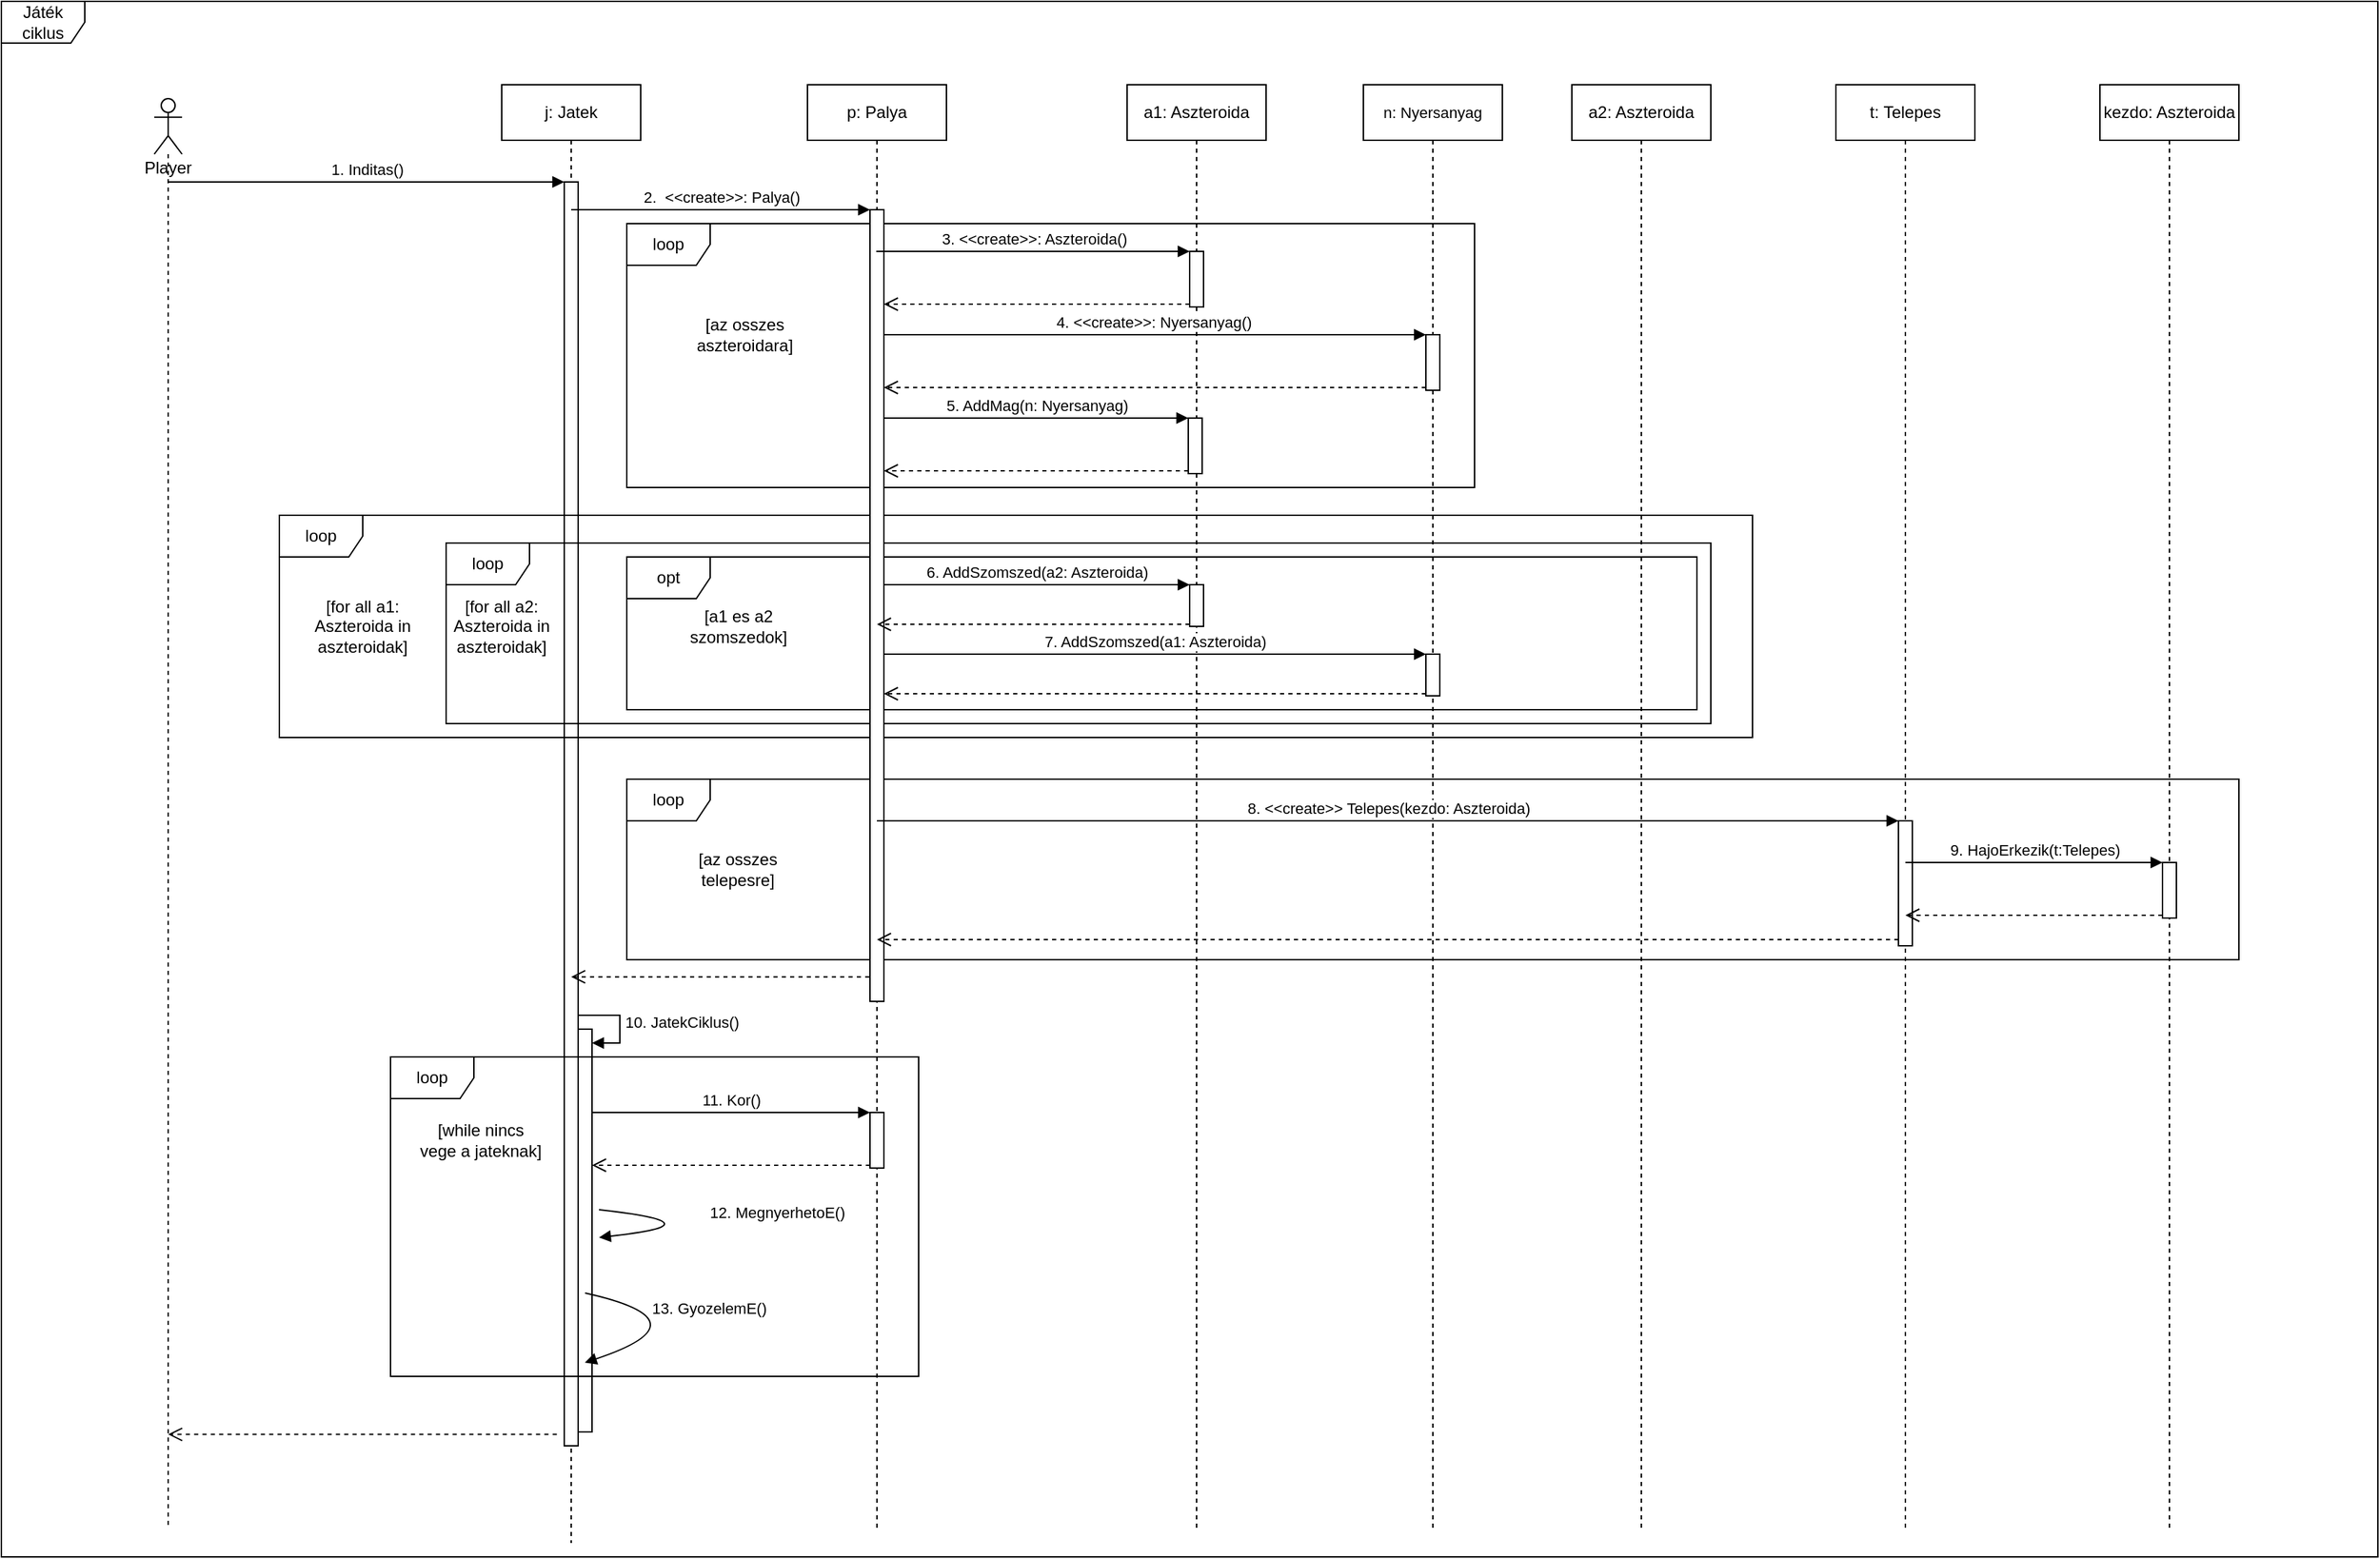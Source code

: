 <mxfile version="14.4.3" type="github">
  <diagram id="XYwKMM7jnjSHmwa1re68" name="Page-2">
    <mxGraphModel dx="2782" dy="2437" grid="1" gridSize="10" guides="1" tooltips="1" connect="1" arrows="1" fold="1" page="1" pageScale="1" pageWidth="827" pageHeight="1169" math="0" shadow="0">
      <root>
        <mxCell id="UW_OAQmKXaL1REWa_Gpy-0" />
        <mxCell id="UW_OAQmKXaL1REWa_Gpy-1" parent="UW_OAQmKXaL1REWa_Gpy-0" />
        <mxCell id="Fc7KeZ_pcNBLS6BU6MmA-0" value="Játék ciklus" style="shape=umlFrame;whiteSpace=wrap;html=1;" vertex="1" parent="UW_OAQmKXaL1REWa_Gpy-1">
          <mxGeometry x="-190" y="-20" width="1710" height="1120" as="geometry" />
        </mxCell>
        <mxCell id="tZIklSv6UKWIALs6BuAf-0" value="j: Jatek" style="shape=umlLifeline;perimeter=lifelinePerimeter;whiteSpace=wrap;html=1;container=1;collapsible=0;recursiveResize=0;outlineConnect=0;" parent="UW_OAQmKXaL1REWa_Gpy-1" vertex="1">
          <mxGeometry x="170" y="40" width="100" height="1050" as="geometry" />
        </mxCell>
        <mxCell id="tZIklSv6UKWIALs6BuAf-1" value="" style="html=1;points=[];perimeter=orthogonalPerimeter;" parent="tZIklSv6UKWIALs6BuAf-0" vertex="1">
          <mxGeometry x="45" y="70" width="10" height="910" as="geometry" />
        </mxCell>
        <mxCell id="tZIklSv6UKWIALs6BuAf-4" value="" style="html=1;points=[];perimeter=orthogonalPerimeter;" parent="tZIklSv6UKWIALs6BuAf-0" vertex="1">
          <mxGeometry x="55" y="680" width="10" height="290" as="geometry" />
        </mxCell>
        <mxCell id="tZIklSv6UKWIALs6BuAf-5" value="10. JatekCiklus()" style="edgeStyle=orthogonalEdgeStyle;html=1;align=left;spacingLeft=2;endArrow=block;rounded=0;entryX=1;entryY=0;" parent="tZIklSv6UKWIALs6BuAf-0" edge="1">
          <mxGeometry relative="1" as="geometry">
            <mxPoint x="55" y="670" as="sourcePoint" />
            <Array as="points">
              <mxPoint x="85" y="670" />
              <mxPoint x="85" y="690" />
            </Array>
            <mxPoint x="65" y="690" as="targetPoint" />
          </mxGeometry>
        </mxCell>
        <mxCell id="EWzqx7MmDM_D0yYkstTS-45" value="loop" style="shape=umlFrame;whiteSpace=wrap;html=1;" parent="tZIklSv6UKWIALs6BuAf-0" vertex="1">
          <mxGeometry x="-160" y="310" width="1060" height="160" as="geometry" />
        </mxCell>
        <mxCell id="EWzqx7MmDM_D0yYkstTS-46" value="loop" style="shape=umlFrame;whiteSpace=wrap;html=1;" parent="tZIklSv6UKWIALs6BuAf-0" vertex="1">
          <mxGeometry x="90" y="500" width="1160" height="130" as="geometry" />
        </mxCell>
        <mxCell id="EWzqx7MmDM_D0yYkstTS-47" value="[az osszes telepesre]" style="text;html=1;strokeColor=none;fillColor=none;align=center;verticalAlign=middle;whiteSpace=wrap;rounded=0;" parent="tZIklSv6UKWIALs6BuAf-0" vertex="1">
          <mxGeometry x="130" y="555" width="80" height="20" as="geometry" />
        </mxCell>
        <mxCell id="BgFgvHg0UsxG7nisXvli-3" value="loop" style="shape=umlFrame;whiteSpace=wrap;html=1;" parent="tZIklSv6UKWIALs6BuAf-0" vertex="1">
          <mxGeometry x="-40" y="330" width="910" height="130" as="geometry" />
        </mxCell>
        <mxCell id="BgFgvHg0UsxG7nisXvli-4" value="opt" style="shape=umlFrame;whiteSpace=wrap;html=1;" parent="tZIklSv6UKWIALs6BuAf-0" vertex="1">
          <mxGeometry x="90" y="340" width="770" height="110" as="geometry" />
        </mxCell>
        <mxCell id="BgFgvHg0UsxG7nisXvli-8" value="[for all a2: Aszteroida in aszteroidak]" style="text;html=1;strokeColor=none;fillColor=none;align=center;verticalAlign=middle;whiteSpace=wrap;rounded=0;" parent="tZIklSv6UKWIALs6BuAf-0" vertex="1">
          <mxGeometry x="-40" y="380" width="80" height="20" as="geometry" />
        </mxCell>
        <mxCell id="BgFgvHg0UsxG7nisXvli-9" value="[a1 es a2 szomszedok]" style="text;html=1;strokeColor=none;fillColor=none;align=center;verticalAlign=middle;whiteSpace=wrap;rounded=0;" parent="tZIklSv6UKWIALs6BuAf-0" vertex="1">
          <mxGeometry x="132.5" y="380" width="75" height="20" as="geometry" />
        </mxCell>
        <mxCell id="BgFgvHg0UsxG7nisXvli-5" value="[for all a1: Aszteroida in aszteroidak]" style="text;html=1;strokeColor=none;fillColor=none;align=center;verticalAlign=middle;whiteSpace=wrap;rounded=0;" parent="tZIklSv6UKWIALs6BuAf-0" vertex="1">
          <mxGeometry x="-140" y="380" width="80" height="20" as="geometry" />
        </mxCell>
        <mxCell id="EWzqx7MmDM_D0yYkstTS-43" value="loop" style="shape=umlFrame;whiteSpace=wrap;html=1;" parent="UW_OAQmKXaL1REWa_Gpy-1" vertex="1">
          <mxGeometry x="260" y="140" width="610" height="190" as="geometry" />
        </mxCell>
        <mxCell id="tZIklSv6UKWIALs6BuAf-10" value="loop" style="shape=umlFrame;whiteSpace=wrap;html=1;" parent="UW_OAQmKXaL1REWa_Gpy-1" vertex="1">
          <mxGeometry x="90" y="740" width="380" height="230" as="geometry" />
        </mxCell>
        <mxCell id="tZIklSv6UKWIALs6BuAf-6" value="p: Palya" style="shape=umlLifeline;perimeter=lifelinePerimeter;whiteSpace=wrap;html=1;container=1;collapsible=0;recursiveResize=0;outlineConnect=0;" parent="UW_OAQmKXaL1REWa_Gpy-1" vertex="1">
          <mxGeometry x="390" y="40" width="100" height="1040" as="geometry" />
        </mxCell>
        <mxCell id="tZIklSv6UKWIALs6BuAf-7" value="" style="html=1;points=[];perimeter=orthogonalPerimeter;" parent="tZIklSv6UKWIALs6BuAf-6" vertex="1">
          <mxGeometry x="45" y="740" width="10" height="40" as="geometry" />
        </mxCell>
        <mxCell id="EWzqx7MmDM_D0yYkstTS-2" value="" style="html=1;points=[];perimeter=orthogonalPerimeter;" parent="tZIklSv6UKWIALs6BuAf-6" vertex="1">
          <mxGeometry x="45" y="90" width="10" height="570" as="geometry" />
        </mxCell>
        <mxCell id="tZIklSv6UKWIALs6BuAf-8" value="11. Kor()" style="html=1;verticalAlign=bottom;endArrow=block;entryX=0;entryY=0;" parent="UW_OAQmKXaL1REWa_Gpy-1" target="tZIklSv6UKWIALs6BuAf-7" edge="1">
          <mxGeometry relative="1" as="geometry">
            <mxPoint x="235" y="780" as="sourcePoint" />
          </mxGeometry>
        </mxCell>
        <mxCell id="tZIklSv6UKWIALs6BuAf-9" value="" style="html=1;verticalAlign=bottom;endArrow=open;dashed=1;endSize=8;exitX=0;exitY=0.95;" parent="UW_OAQmKXaL1REWa_Gpy-1" source="tZIklSv6UKWIALs6BuAf-7" edge="1">
          <mxGeometry x="0.15" y="92" relative="1" as="geometry">
            <mxPoint x="235" y="818" as="targetPoint" />
            <mxPoint as="offset" />
          </mxGeometry>
        </mxCell>
        <mxCell id="tZIklSv6UKWIALs6BuAf-11" value="[while nincs vege a jateknak]" style="text;html=1;strokeColor=none;fillColor=none;align=center;verticalAlign=middle;whiteSpace=wrap;rounded=0;" parent="UW_OAQmKXaL1REWa_Gpy-1" vertex="1">
          <mxGeometry x="110" y="790" width="90" height="20" as="geometry" />
        </mxCell>
        <mxCell id="vkPs7Pq89A_EhBA1Po77-0" value="12. MegnyerhetoE()" style="html=1;verticalAlign=bottom;endArrow=block;curved=1;" parent="UW_OAQmKXaL1REWa_Gpy-1" edge="1">
          <mxGeometry y="40" relative="1" as="geometry">
            <mxPoint x="240" y="850" as="sourcePoint" />
            <mxPoint x="240" y="870" as="targetPoint" />
            <Array as="points">
              <mxPoint x="330" y="860" />
            </Array>
            <mxPoint x="34" y="-39" as="offset" />
          </mxGeometry>
        </mxCell>
        <mxCell id="vkPs7Pq89A_EhBA1Po77-2" value="13. GyozelemE()" style="html=1;verticalAlign=bottom;endArrow=block;entryX=0.368;entryY=0.957;entryDx=0;entryDy=0;entryPerimeter=0;curved=1;" parent="UW_OAQmKXaL1REWa_Gpy-1" target="tZIklSv6UKWIALs6BuAf-10" edge="1">
          <mxGeometry relative="1" as="geometry">
            <mxPoint x="230.0" y="910" as="sourcePoint" />
            <mxPoint x="390" y="930" as="targetPoint" />
            <Array as="points">
              <mxPoint x="320" y="930" />
            </Array>
          </mxGeometry>
        </mxCell>
        <mxCell id="EWzqx7MmDM_D0yYkstTS-3" value="2.&amp;nbsp; &amp;lt;&amp;lt;create&amp;gt;&amp;gt;: Palya()" style="html=1;verticalAlign=bottom;endArrow=block;entryX=0;entryY=0;" parent="UW_OAQmKXaL1REWa_Gpy-1" source="tZIklSv6UKWIALs6BuAf-0" target="EWzqx7MmDM_D0yYkstTS-2" edge="1">
          <mxGeometry relative="1" as="geometry">
            <mxPoint x="365" y="130" as="sourcePoint" />
          </mxGeometry>
        </mxCell>
        <mxCell id="EWzqx7MmDM_D0yYkstTS-4" value="" style="html=1;verticalAlign=bottom;endArrow=open;dashed=1;endSize=8;exitX=-0.049;exitY=0.969;exitDx=0;exitDy=0;exitPerimeter=0;" parent="UW_OAQmKXaL1REWa_Gpy-1" source="EWzqx7MmDM_D0yYkstTS-2" target="tZIklSv6UKWIALs6BuAf-0" edge="1">
          <mxGeometry relative="1" as="geometry">
            <mxPoint x="365" y="206" as="targetPoint" />
          </mxGeometry>
        </mxCell>
        <mxCell id="EWzqx7MmDM_D0yYkstTS-8" value="a1: Aszteroida" style="shape=umlLifeline;perimeter=lifelinePerimeter;whiteSpace=wrap;html=1;container=1;collapsible=0;recursiveResize=0;outlineConnect=0;" parent="UW_OAQmKXaL1REWa_Gpy-1" vertex="1">
          <mxGeometry x="620" y="40" width="100" height="1040" as="geometry" />
        </mxCell>
        <mxCell id="EWzqx7MmDM_D0yYkstTS-9" value="" style="html=1;points=[];perimeter=orthogonalPerimeter;" parent="EWzqx7MmDM_D0yYkstTS-8" vertex="1">
          <mxGeometry x="45" y="120" width="10" height="40" as="geometry" />
        </mxCell>
        <mxCell id="BgFgvHg0UsxG7nisXvli-0" value="" style="html=1;points=[];perimeter=orthogonalPerimeter;" parent="EWzqx7MmDM_D0yYkstTS-8" vertex="1">
          <mxGeometry x="44" y="240" width="10" height="40" as="geometry" />
        </mxCell>
        <mxCell id="BgFgvHg0UsxG7nisXvli-10" value="" style="html=1;points=[];perimeter=orthogonalPerimeter;" parent="EWzqx7MmDM_D0yYkstTS-8" vertex="1">
          <mxGeometry x="45" y="360" width="10" height="30" as="geometry" />
        </mxCell>
        <mxCell id="EWzqx7MmDM_D0yYkstTS-10" value="3. &amp;lt;&amp;lt;create&amp;gt;&amp;gt;: Aszteroida()" style="html=1;verticalAlign=bottom;endArrow=block;entryX=0;entryY=0;" parent="UW_OAQmKXaL1REWa_Gpy-1" target="EWzqx7MmDM_D0yYkstTS-9" edge="1">
          <mxGeometry relative="1" as="geometry">
            <mxPoint x="439.5" y="160.0" as="sourcePoint" />
          </mxGeometry>
        </mxCell>
        <mxCell id="EWzqx7MmDM_D0yYkstTS-11" value="" style="html=1;verticalAlign=bottom;endArrow=open;dashed=1;endSize=8;exitX=0;exitY=0.95;" parent="UW_OAQmKXaL1REWa_Gpy-1" source="EWzqx7MmDM_D0yYkstTS-9" edge="1">
          <mxGeometry x="0.024" y="-60" relative="1" as="geometry">
            <mxPoint x="445" y="198" as="targetPoint" />
            <mxPoint as="offset" />
          </mxGeometry>
        </mxCell>
        <mxCell id="EWzqx7MmDM_D0yYkstTS-12" value="&lt;span style=&quot;font-size: 11px ; background-color: rgb(255 , 255 , 255)&quot;&gt;n: Nyersanyag&lt;/span&gt;" style="shape=umlLifeline;perimeter=lifelinePerimeter;whiteSpace=wrap;html=1;container=1;collapsible=0;recursiveResize=0;outlineConnect=0;" parent="UW_OAQmKXaL1REWa_Gpy-1" vertex="1">
          <mxGeometry x="790" y="40" width="100" height="1040" as="geometry" />
        </mxCell>
        <mxCell id="EWzqx7MmDM_D0yYkstTS-13" value="" style="html=1;points=[];perimeter=orthogonalPerimeter;" parent="EWzqx7MmDM_D0yYkstTS-12" vertex="1">
          <mxGeometry x="45" y="180" width="10" height="40" as="geometry" />
        </mxCell>
        <mxCell id="BgFgvHg0UsxG7nisXvli-16" value="" style="html=1;points=[];perimeter=orthogonalPerimeter;" parent="EWzqx7MmDM_D0yYkstTS-12" vertex="1">
          <mxGeometry x="45" y="410" width="10" height="30" as="geometry" />
        </mxCell>
        <mxCell id="EWzqx7MmDM_D0yYkstTS-14" value="4. &amp;lt;&amp;lt;create&amp;gt;&amp;gt;: Nyersanyag()" style="html=1;verticalAlign=bottom;endArrow=block;entryX=0;entryY=0;" parent="UW_OAQmKXaL1REWa_Gpy-1" target="EWzqx7MmDM_D0yYkstTS-13" edge="1">
          <mxGeometry relative="1" as="geometry">
            <mxPoint x="445" y="220" as="sourcePoint" />
            <mxPoint x="-1" as="offset" />
          </mxGeometry>
        </mxCell>
        <mxCell id="EWzqx7MmDM_D0yYkstTS-15" value="" style="html=1;verticalAlign=bottom;endArrow=open;dashed=1;endSize=8;exitX=0;exitY=0.95;" parent="UW_OAQmKXaL1REWa_Gpy-1" source="EWzqx7MmDM_D0yYkstTS-13" edge="1">
          <mxGeometry x="0.197" y="-176" relative="1" as="geometry">
            <mxPoint x="445" y="258" as="targetPoint" />
            <mxPoint as="offset" />
          </mxGeometry>
        </mxCell>
        <mxCell id="EWzqx7MmDM_D0yYkstTS-28" value="a2: Aszteroida" style="shape=umlLifeline;perimeter=lifelinePerimeter;whiteSpace=wrap;html=1;container=1;collapsible=0;recursiveResize=0;outlineConnect=0;" parent="UW_OAQmKXaL1REWa_Gpy-1" vertex="1">
          <mxGeometry x="940" y="40" width="100" height="1040" as="geometry" />
        </mxCell>
        <mxCell id="EWzqx7MmDM_D0yYkstTS-32" value="t: Telepes" style="shape=umlLifeline;perimeter=lifelinePerimeter;whiteSpace=wrap;html=1;container=1;collapsible=0;recursiveResize=0;outlineConnect=0;" parent="UW_OAQmKXaL1REWa_Gpy-1" vertex="1">
          <mxGeometry x="1130" y="40" width="100" height="1040" as="geometry" />
        </mxCell>
        <mxCell id="EWzqx7MmDM_D0yYkstTS-33" value="" style="html=1;points=[];perimeter=orthogonalPerimeter;" parent="EWzqx7MmDM_D0yYkstTS-32" vertex="1">
          <mxGeometry x="45" y="530" width="10" height="90" as="geometry" />
        </mxCell>
        <mxCell id="EWzqx7MmDM_D0yYkstTS-34" value="8. &amp;lt;&amp;lt;create&amp;gt;&amp;gt; Telepes(kezdo: Aszteroida)" style="html=1;verticalAlign=bottom;endArrow=block;entryX=0;entryY=0;" parent="UW_OAQmKXaL1REWa_Gpy-1" source="tZIklSv6UKWIALs6BuAf-6" target="EWzqx7MmDM_D0yYkstTS-33" edge="1">
          <mxGeometry relative="1" as="geometry">
            <mxPoint x="1105" y="545" as="sourcePoint" />
          </mxGeometry>
        </mxCell>
        <mxCell id="EWzqx7MmDM_D0yYkstTS-35" value="" style="html=1;verticalAlign=bottom;endArrow=open;dashed=1;endSize=8;exitX=0;exitY=0.95;" parent="UW_OAQmKXaL1REWa_Gpy-1" source="EWzqx7MmDM_D0yYkstTS-33" target="tZIklSv6UKWIALs6BuAf-6" edge="1">
          <mxGeometry relative="1" as="geometry">
            <mxPoint x="1105" y="621" as="targetPoint" />
          </mxGeometry>
        </mxCell>
        <mxCell id="EWzqx7MmDM_D0yYkstTS-39" value="kezdo: Aszteroida" style="shape=umlLifeline;perimeter=lifelinePerimeter;whiteSpace=wrap;html=1;container=1;collapsible=0;recursiveResize=0;outlineConnect=0;" parent="UW_OAQmKXaL1REWa_Gpy-1" vertex="1">
          <mxGeometry x="1320" y="40" width="100" height="1040" as="geometry" />
        </mxCell>
        <mxCell id="EWzqx7MmDM_D0yYkstTS-40" value="" style="html=1;points=[];perimeter=orthogonalPerimeter;" parent="EWzqx7MmDM_D0yYkstTS-39" vertex="1">
          <mxGeometry x="45" y="560" width="10" height="40" as="geometry" />
        </mxCell>
        <mxCell id="EWzqx7MmDM_D0yYkstTS-41" value="9. HajoErkezik(t:Telepes)" style="html=1;verticalAlign=bottom;endArrow=block;entryX=0;entryY=0;" parent="UW_OAQmKXaL1REWa_Gpy-1" source="EWzqx7MmDM_D0yYkstTS-32" target="EWzqx7MmDM_D0yYkstTS-40" edge="1">
          <mxGeometry relative="1" as="geometry">
            <mxPoint x="1295" y="600" as="sourcePoint" />
          </mxGeometry>
        </mxCell>
        <mxCell id="EWzqx7MmDM_D0yYkstTS-42" value="" style="html=1;verticalAlign=bottom;endArrow=open;dashed=1;endSize=8;exitX=0;exitY=0.95;" parent="UW_OAQmKXaL1REWa_Gpy-1" source="EWzqx7MmDM_D0yYkstTS-40" target="EWzqx7MmDM_D0yYkstTS-32" edge="1">
          <mxGeometry x="0.024" y="51" relative="1" as="geometry">
            <mxPoint x="1295" y="676" as="targetPoint" />
            <mxPoint as="offset" />
          </mxGeometry>
        </mxCell>
        <mxCell id="EWzqx7MmDM_D0yYkstTS-44" value="[az osszes aszteroidara]" style="text;html=1;strokeColor=none;fillColor=none;align=center;verticalAlign=middle;whiteSpace=wrap;rounded=0;" parent="UW_OAQmKXaL1REWa_Gpy-1" vertex="1">
          <mxGeometry x="310" y="210" width="70" height="20" as="geometry" />
        </mxCell>
        <mxCell id="BgFgvHg0UsxG7nisXvli-1" value="5. AddMag(n: Nyersanyag)" style="html=1;verticalAlign=bottom;endArrow=block;entryX=0;entryY=0;" parent="UW_OAQmKXaL1REWa_Gpy-1" target="BgFgvHg0UsxG7nisXvli-0" edge="1">
          <mxGeometry relative="1" as="geometry">
            <mxPoint x="445" y="280" as="sourcePoint" />
          </mxGeometry>
        </mxCell>
        <mxCell id="BgFgvHg0UsxG7nisXvli-2" value="" style="html=1;verticalAlign=bottom;endArrow=open;dashed=1;endSize=8;exitX=0;exitY=0.95;" parent="UW_OAQmKXaL1REWa_Gpy-1" source="BgFgvHg0UsxG7nisXvli-0" edge="1">
          <mxGeometry x="0.132" y="-248" relative="1" as="geometry">
            <mxPoint x="445" y="318" as="targetPoint" />
            <mxPoint as="offset" />
          </mxGeometry>
        </mxCell>
        <mxCell id="BgFgvHg0UsxG7nisXvli-11" value="6. AddSzomszed(a2: Aszteroida)" style="html=1;verticalAlign=bottom;endArrow=block;entryX=0;entryY=0;" parent="UW_OAQmKXaL1REWa_Gpy-1" source="EWzqx7MmDM_D0yYkstTS-2" target="BgFgvHg0UsxG7nisXvli-10" edge="1">
          <mxGeometry relative="1" as="geometry">
            <mxPoint x="595" y="420" as="sourcePoint" />
          </mxGeometry>
        </mxCell>
        <mxCell id="BgFgvHg0UsxG7nisXvli-12" value="" style="html=1;verticalAlign=bottom;endArrow=open;dashed=1;endSize=8;exitX=0;exitY=0.95;" parent="UW_OAQmKXaL1REWa_Gpy-1" source="BgFgvHg0UsxG7nisXvli-10" target="tZIklSv6UKWIALs6BuAf-6" edge="1">
          <mxGeometry x="1" y="-334" relative="1" as="geometry">
            <mxPoint x="595" y="496" as="targetPoint" />
            <mxPoint x="-299" y="185" as="offset" />
          </mxGeometry>
        </mxCell>
        <mxCell id="BgFgvHg0UsxG7nisXvli-17" value="7. AddSzomszed(a1: Aszteroida)" style="html=1;verticalAlign=bottom;endArrow=block;entryX=0;entryY=0;" parent="UW_OAQmKXaL1REWa_Gpy-1" source="EWzqx7MmDM_D0yYkstTS-2" target="BgFgvHg0UsxG7nisXvli-16" edge="1">
          <mxGeometry relative="1" as="geometry">
            <mxPoint x="765" y="450" as="sourcePoint" />
          </mxGeometry>
        </mxCell>
        <mxCell id="BgFgvHg0UsxG7nisXvli-18" value="" style="html=1;verticalAlign=bottom;endArrow=open;dashed=1;endSize=8;exitX=0;exitY=0.95;" parent="UW_OAQmKXaL1REWa_Gpy-1" source="BgFgvHg0UsxG7nisXvli-16" target="EWzqx7MmDM_D0yYkstTS-2" edge="1">
          <mxGeometry x="1" y="-464" relative="1" as="geometry">
            <mxPoint x="765" y="526" as="targetPoint" />
            <mxPoint x="-415" y="255" as="offset" />
          </mxGeometry>
        </mxCell>
        <mxCell id="Fc7KeZ_pcNBLS6BU6MmA-1" value="Player" style="shape=umlLifeline;participant=umlActor;perimeter=lifelinePerimeter;whiteSpace=wrap;html=1;container=1;collapsible=0;recursiveResize=0;verticalAlign=top;spacingTop=36;outlineConnect=0;" vertex="1" parent="UW_OAQmKXaL1REWa_Gpy-1">
          <mxGeometry x="-80" y="50" width="20" height="1030" as="geometry" />
        </mxCell>
        <mxCell id="tZIklSv6UKWIALs6BuAf-2" value="1. Inditas()" style="html=1;verticalAlign=bottom;endArrow=block;entryX=0;entryY=0;" parent="UW_OAQmKXaL1REWa_Gpy-1" target="tZIklSv6UKWIALs6BuAf-1" edge="1" source="Fc7KeZ_pcNBLS6BU6MmA-1">
          <mxGeometry relative="1" as="geometry">
            <mxPoint x="145" y="110" as="sourcePoint" />
          </mxGeometry>
        </mxCell>
        <mxCell id="tZIklSv6UKWIALs6BuAf-3" value="" style="html=1;verticalAlign=bottom;endArrow=open;dashed=1;endSize=8;exitX=-0.533;exitY=0.991;exitDx=0;exitDy=0;exitPerimeter=0;" parent="UW_OAQmKXaL1REWa_Gpy-1" source="tZIklSv6UKWIALs6BuAf-1" edge="1" target="Fc7KeZ_pcNBLS6BU6MmA-1">
          <mxGeometry x="1" y="-88" relative="1" as="geometry">
            <mxPoint x="100" y="1012" as="targetPoint" />
            <mxPoint x="-66" y="28" as="offset" />
          </mxGeometry>
        </mxCell>
      </root>
    </mxGraphModel>
  </diagram>
</mxfile>
